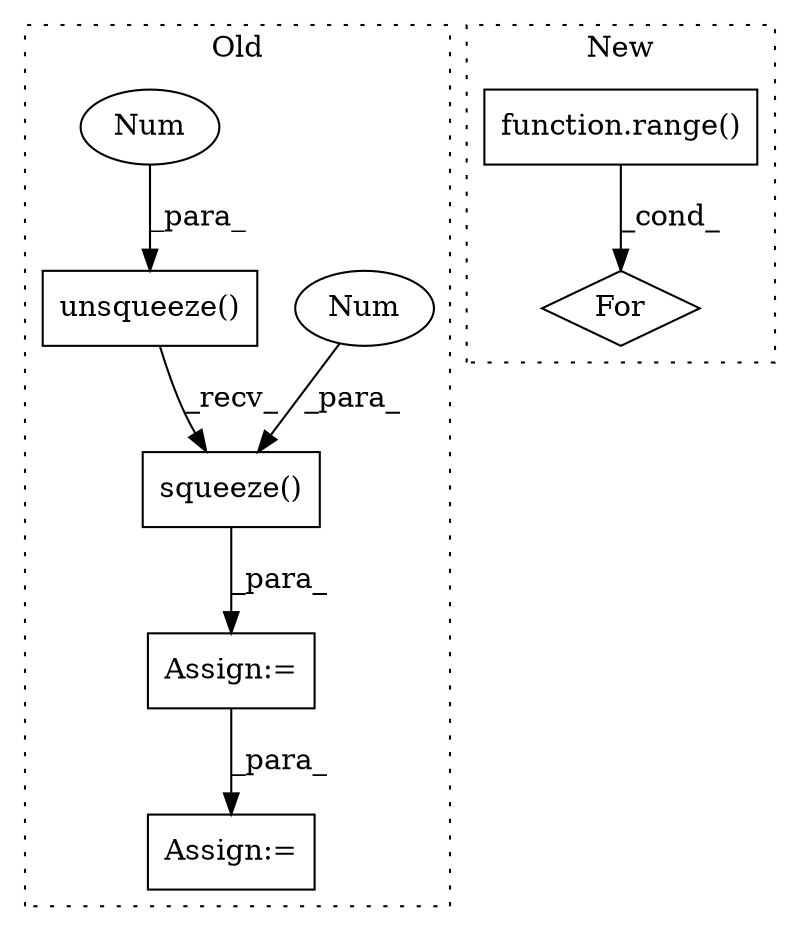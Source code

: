 digraph G {
subgraph cluster0 {
1 [label="squeeze()" a="75" s="17459,17499" l="38,1" shape="box"];
3 [label="Assign:=" a="68" s="17766" l="3" shape="box"];
4 [label="Num" a="76" s="17497" l="2" shape="ellipse"];
6 [label="Assign:=" a="68" s="17456" l="3" shape="box"];
7 [label="unsqueeze()" a="75" s="17472,17486" l="12,1" shape="box"];
8 [label="Num" a="76" s="17484" l="2" shape="ellipse"];
label = "Old";
style="dotted";
}
subgraph cluster1 {
2 [label="function.range()" a="75" s="18975,18993" l="6,1" shape="box"];
5 [label="For" a="107" s="18966,18994" l="4,14" shape="diamond"];
label = "New";
style="dotted";
}
1 -> 6 [label="_para_"];
2 -> 5 [label="_cond_"];
4 -> 1 [label="_para_"];
6 -> 3 [label="_para_"];
7 -> 1 [label="_recv_"];
8 -> 7 [label="_para_"];
}